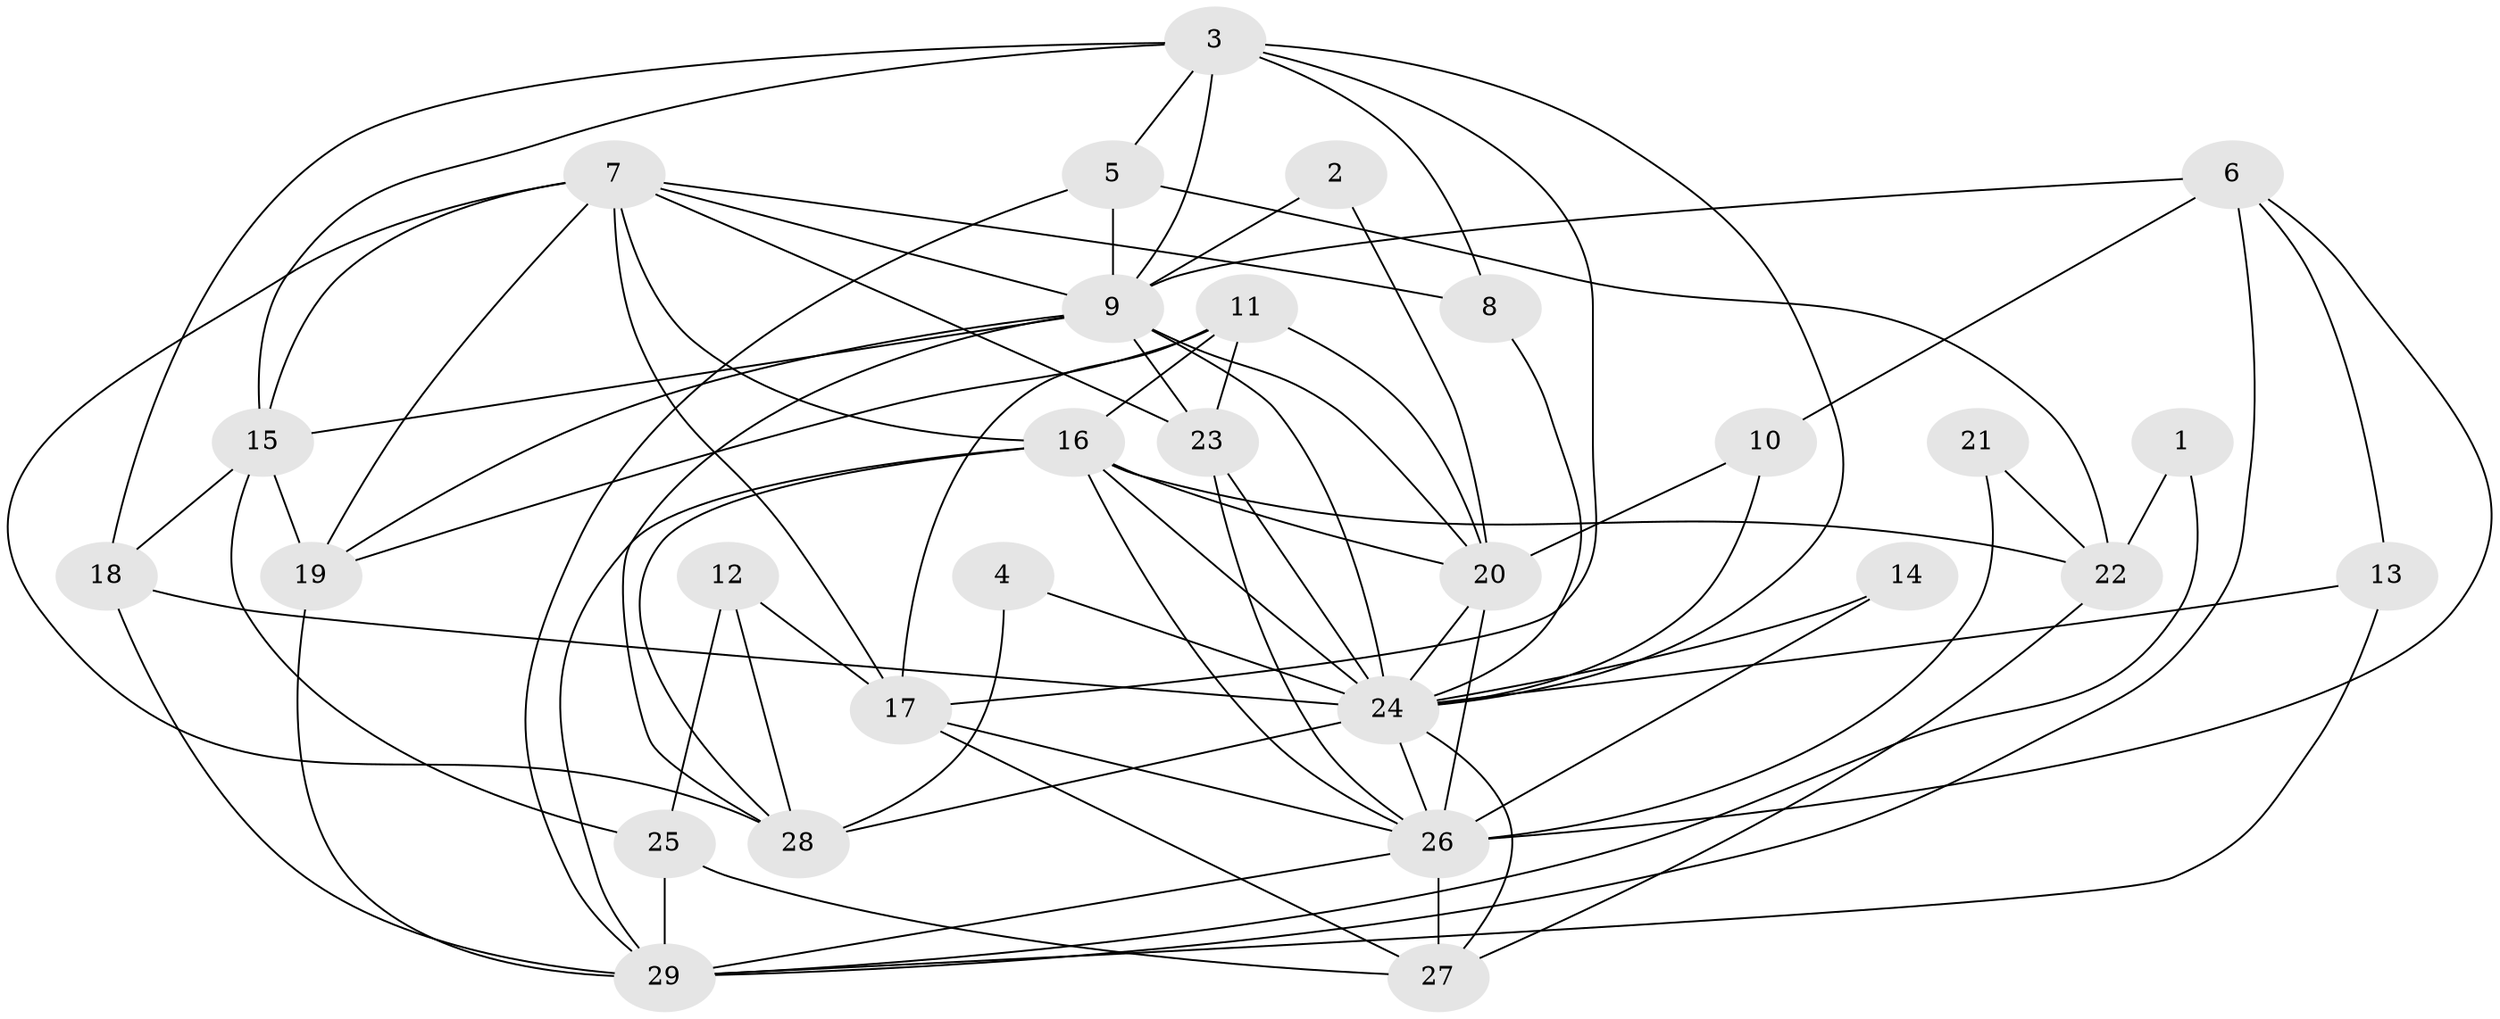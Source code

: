 // original degree distribution, {4: 0.20689655172413793, 2: 0.1896551724137931, 6: 0.10344827586206896, 3: 0.27586206896551724, 7: 0.08620689655172414, 8: 0.017241379310344827, 5: 0.1206896551724138}
// Generated by graph-tools (version 1.1) at 2025/50/03/09/25 03:50:10]
// undirected, 29 vertices, 78 edges
graph export_dot {
graph [start="1"]
  node [color=gray90,style=filled];
  1;
  2;
  3;
  4;
  5;
  6;
  7;
  8;
  9;
  10;
  11;
  12;
  13;
  14;
  15;
  16;
  17;
  18;
  19;
  20;
  21;
  22;
  23;
  24;
  25;
  26;
  27;
  28;
  29;
  1 -- 22 [weight=1.0];
  1 -- 29 [weight=1.0];
  2 -- 9 [weight=1.0];
  2 -- 20 [weight=1.0];
  3 -- 5 [weight=1.0];
  3 -- 8 [weight=1.0];
  3 -- 9 [weight=1.0];
  3 -- 15 [weight=1.0];
  3 -- 17 [weight=1.0];
  3 -- 18 [weight=1.0];
  3 -- 24 [weight=1.0];
  4 -- 24 [weight=1.0];
  4 -- 28 [weight=1.0];
  5 -- 9 [weight=1.0];
  5 -- 22 [weight=1.0];
  5 -- 29 [weight=1.0];
  6 -- 9 [weight=2.0];
  6 -- 10 [weight=1.0];
  6 -- 13 [weight=1.0];
  6 -- 26 [weight=1.0];
  6 -- 29 [weight=1.0];
  7 -- 8 [weight=1.0];
  7 -- 9 [weight=1.0];
  7 -- 15 [weight=1.0];
  7 -- 16 [weight=1.0];
  7 -- 17 [weight=1.0];
  7 -- 19 [weight=1.0];
  7 -- 23 [weight=1.0];
  7 -- 28 [weight=1.0];
  8 -- 24 [weight=1.0];
  9 -- 15 [weight=1.0];
  9 -- 19 [weight=1.0];
  9 -- 20 [weight=1.0];
  9 -- 23 [weight=1.0];
  9 -- 24 [weight=1.0];
  9 -- 28 [weight=1.0];
  10 -- 20 [weight=1.0];
  10 -- 24 [weight=1.0];
  11 -- 16 [weight=1.0];
  11 -- 17 [weight=1.0];
  11 -- 19 [weight=1.0];
  11 -- 20 [weight=1.0];
  11 -- 23 [weight=1.0];
  12 -- 17 [weight=1.0];
  12 -- 25 [weight=1.0];
  12 -- 28 [weight=1.0];
  13 -- 24 [weight=1.0];
  13 -- 29 [weight=1.0];
  14 -- 24 [weight=1.0];
  14 -- 26 [weight=1.0];
  15 -- 18 [weight=1.0];
  15 -- 19 [weight=1.0];
  15 -- 25 [weight=1.0];
  16 -- 20 [weight=1.0];
  16 -- 22 [weight=2.0];
  16 -- 24 [weight=1.0];
  16 -- 26 [weight=1.0];
  16 -- 28 [weight=1.0];
  16 -- 29 [weight=1.0];
  17 -- 26 [weight=1.0];
  17 -- 27 [weight=1.0];
  18 -- 24 [weight=1.0];
  18 -- 29 [weight=1.0];
  19 -- 29 [weight=1.0];
  20 -- 24 [weight=1.0];
  20 -- 26 [weight=2.0];
  21 -- 22 [weight=1.0];
  21 -- 26 [weight=1.0];
  22 -- 27 [weight=1.0];
  23 -- 24 [weight=2.0];
  23 -- 26 [weight=1.0];
  24 -- 26 [weight=1.0];
  24 -- 27 [weight=1.0];
  24 -- 28 [weight=1.0];
  25 -- 27 [weight=1.0];
  25 -- 29 [weight=1.0];
  26 -- 27 [weight=1.0];
  26 -- 29 [weight=1.0];
}
